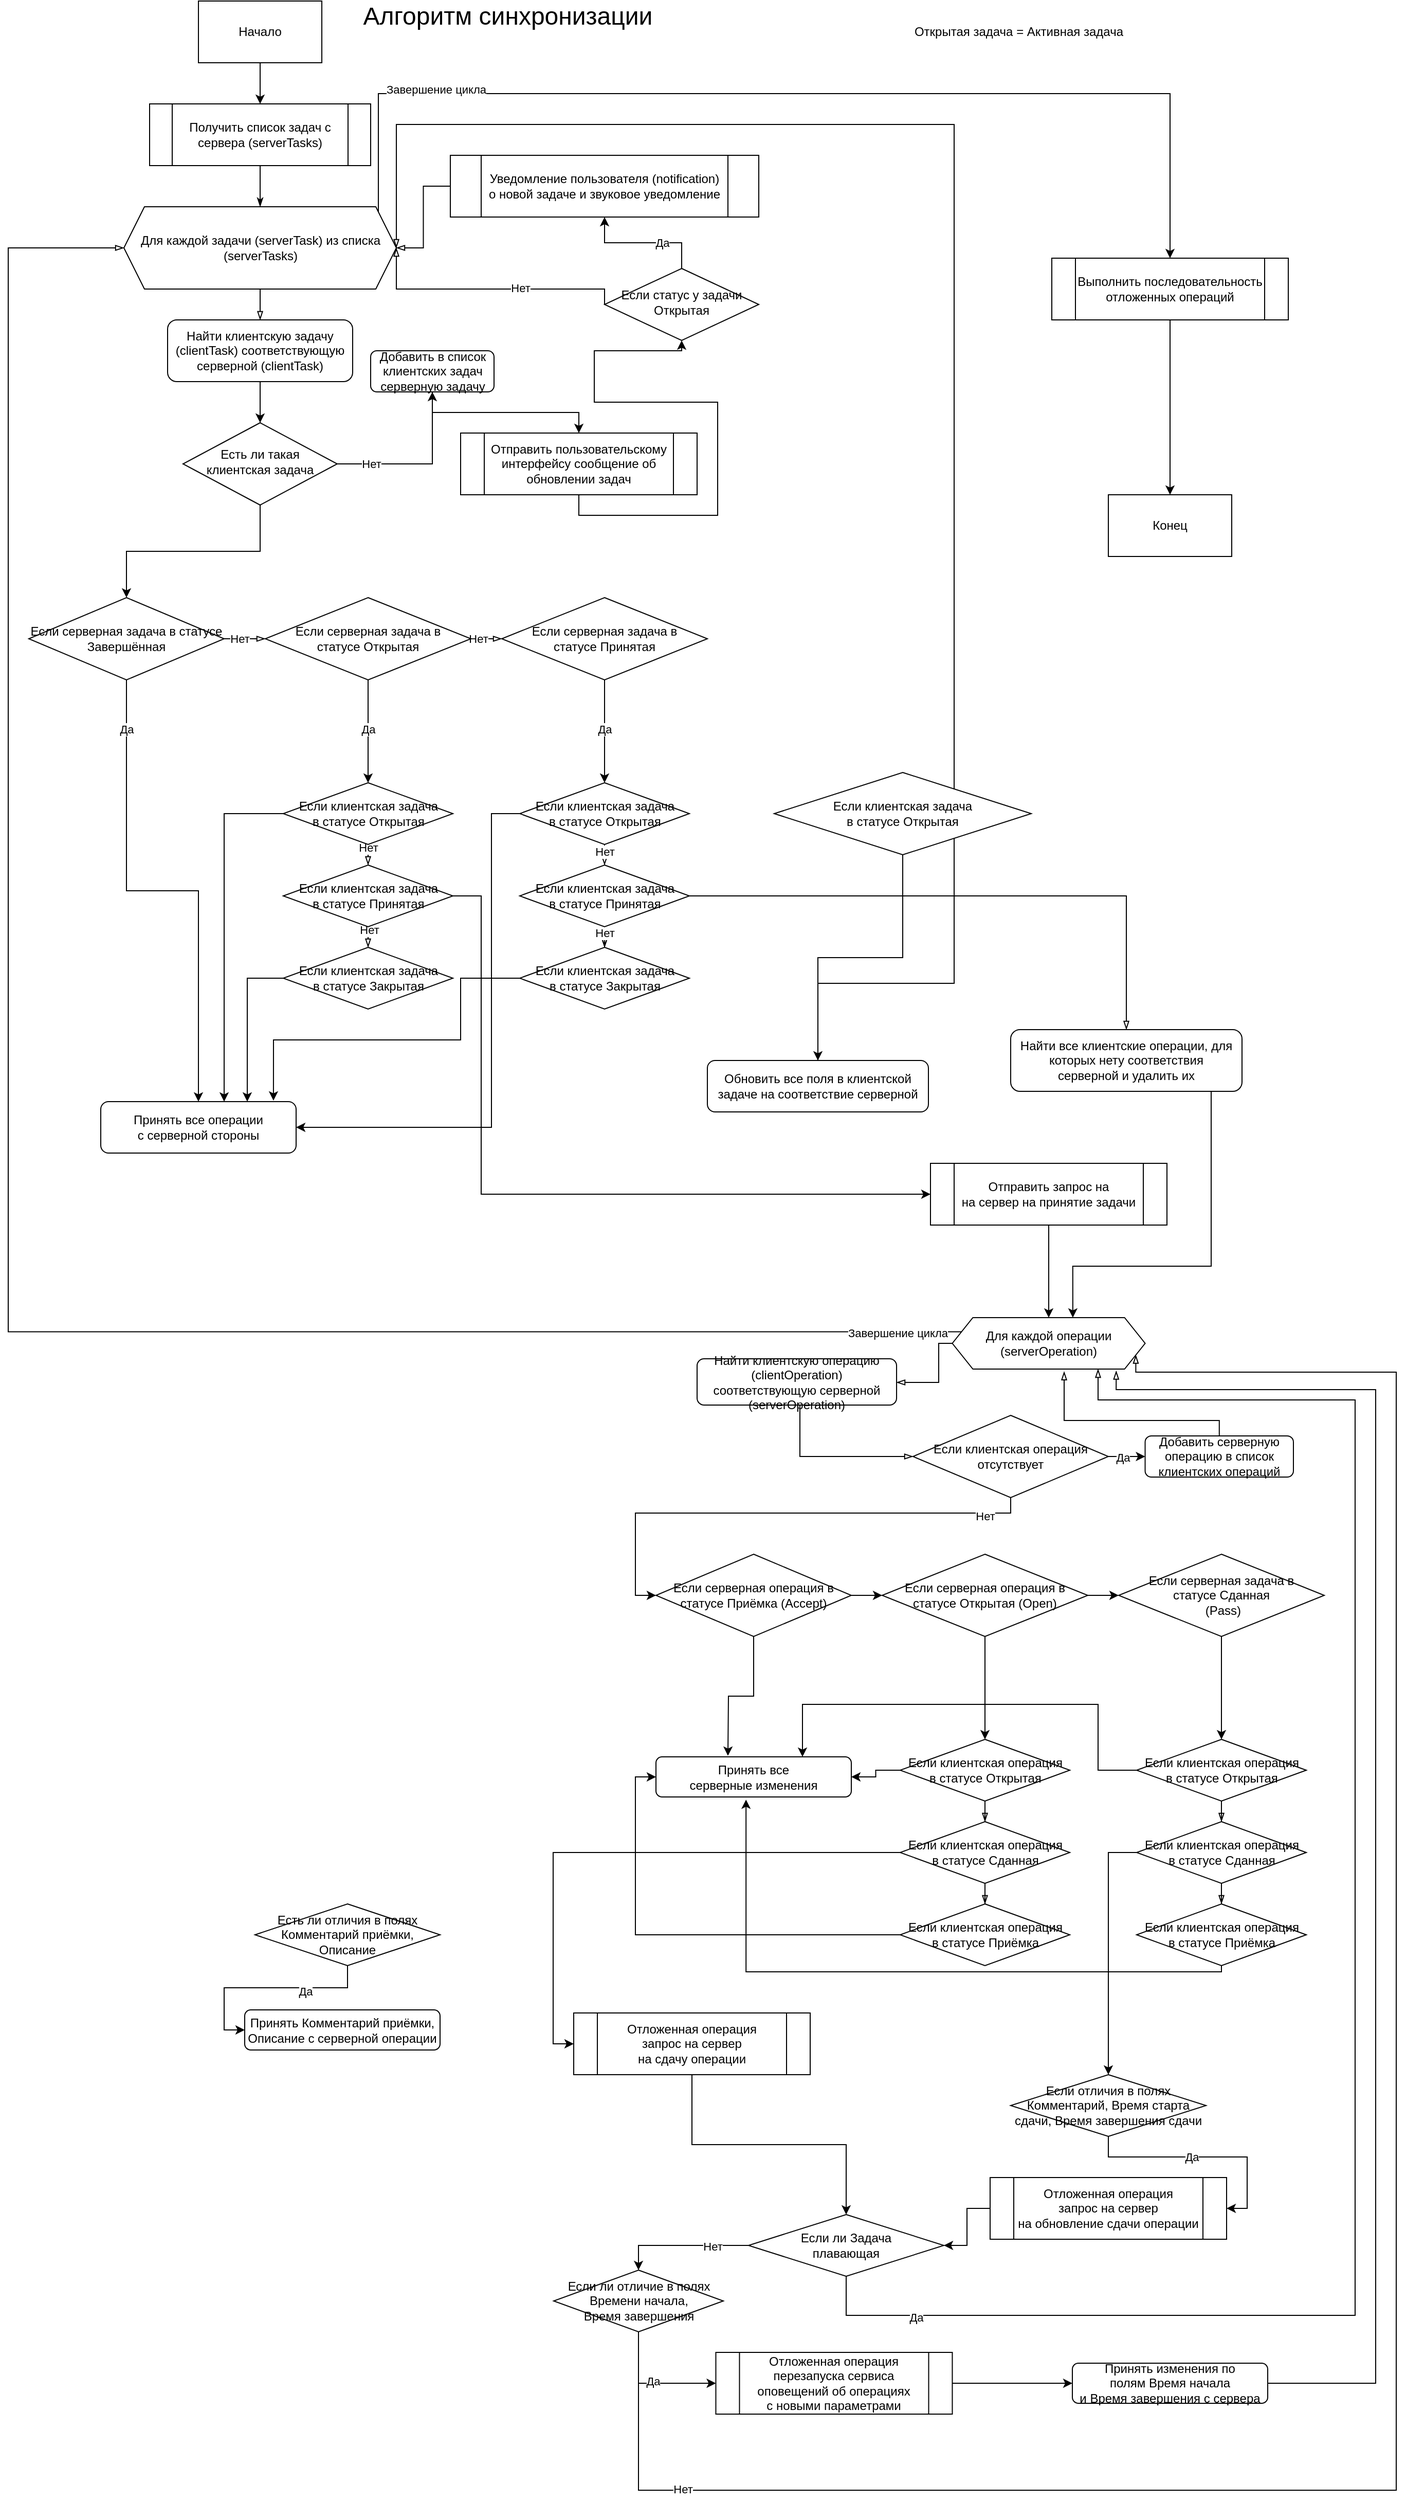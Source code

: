 <mxfile version="20.2.7" type="device"><diagram id="C5RBs43oDa-KdzZeNtuy" name="Page-1"><mxGraphModel dx="978" dy="955" grid="1" gridSize="10" guides="1" tooltips="1" connect="1" arrows="1" fold="1" page="1" pageScale="1" pageWidth="827" pageHeight="1169" math="0" shadow="0"><root><mxCell id="WIyWlLk6GJQsqaUBKTNV-0"/><mxCell id="WIyWlLk6GJQsqaUBKTNV-1" parent="WIyWlLk6GJQsqaUBKTNV-0"/><mxCell id="mnO_qmgQvq6q_dIK4xLc-10" style="edgeStyle=orthogonalEdgeStyle;rounded=0;orthogonalLoop=1;jettySize=auto;html=1;entryX=0.5;entryY=1;entryDx=0;entryDy=0;" parent="WIyWlLk6GJQsqaUBKTNV-1" source="WIyWlLk6GJQsqaUBKTNV-6" target="WIyWlLk6GJQsqaUBKTNV-12" edge="1"><mxGeometry relative="1" as="geometry"/></mxCell><mxCell id="mnO_qmgQvq6q_dIK4xLc-11" value="Нет" style="edgeLabel;html=1;align=center;verticalAlign=middle;resizable=0;points=[];" parent="mnO_qmgQvq6q_dIK4xLc-10" vertex="1" connectable="0"><mxGeometry x="-0.597" y="-2" relative="1" as="geometry"><mxPoint y="-2" as="offset"/></mxGeometry></mxCell><mxCell id="mnO_qmgQvq6q_dIK4xLc-75" style="edgeStyle=orthogonalEdgeStyle;rounded=0;orthogonalLoop=1;jettySize=auto;html=1;entryX=0.5;entryY=0;entryDx=0;entryDy=0;endArrow=classic;endFill=1;" parent="WIyWlLk6GJQsqaUBKTNV-1" source="WIyWlLk6GJQsqaUBKTNV-6" target="mnO_qmgQvq6q_dIK4xLc-23" edge="1"><mxGeometry relative="1" as="geometry"/></mxCell><mxCell id="WIyWlLk6GJQsqaUBKTNV-6" value="Есть ли такая клиентская задача" style="rhombus;whiteSpace=wrap;html=1;shadow=0;fontFamily=Helvetica;fontSize=12;align=center;strokeWidth=1;spacing=6;spacingTop=-4;" parent="WIyWlLk6GJQsqaUBKTNV-1" vertex="1"><mxGeometry x="190" y="430" width="150" height="80" as="geometry"/></mxCell><mxCell id="mnO_qmgQvq6q_dIK4xLc-9" style="edgeStyle=orthogonalEdgeStyle;rounded=0;orthogonalLoop=1;jettySize=auto;html=1;exitX=0.5;exitY=1;exitDx=0;exitDy=0;entryX=0.5;entryY=0;entryDx=0;entryDy=0;" parent="WIyWlLk6GJQsqaUBKTNV-1" source="WIyWlLk6GJQsqaUBKTNV-7" target="WIyWlLk6GJQsqaUBKTNV-6" edge="1"><mxGeometry relative="1" as="geometry"/></mxCell><mxCell id="WIyWlLk6GJQsqaUBKTNV-7" value="Найти клиентскую задачу (clientTask) соответствующую серверной (clientTask)" style="rounded=1;whiteSpace=wrap;html=1;fontSize=12;glass=0;strokeWidth=1;shadow=0;" parent="WIyWlLk6GJQsqaUBKTNV-1" vertex="1"><mxGeometry x="175" y="330" width="180" height="60" as="geometry"/></mxCell><mxCell id="mnO_qmgQvq6q_dIK4xLc-13" style="edgeStyle=orthogonalEdgeStyle;rounded=0;orthogonalLoop=1;jettySize=auto;html=1;" parent="WIyWlLk6GJQsqaUBKTNV-1" source="WIyWlLk6GJQsqaUBKTNV-12" target="mnO_qmgQvq6q_dIK4xLc-21" edge="1"><mxGeometry relative="1" as="geometry"><mxPoint x="670" y="380" as="targetPoint"/></mxGeometry></mxCell><mxCell id="WIyWlLk6GJQsqaUBKTNV-12" value="Добавить в список клиентских задач серверную задачу" style="rounded=1;whiteSpace=wrap;html=1;fontSize=12;glass=0;strokeWidth=1;shadow=0;" parent="WIyWlLk6GJQsqaUBKTNV-1" vertex="1"><mxGeometry x="372.5" y="360" width="120" height="40" as="geometry"/></mxCell><mxCell id="mnO_qmgQvq6q_dIK4xLc-8" style="edgeStyle=orthogonalEdgeStyle;rounded=0;orthogonalLoop=1;jettySize=auto;html=1;exitX=0.5;exitY=1;exitDx=0;exitDy=0;entryX=0.5;entryY=0;entryDx=0;entryDy=0;endArrow=blockThin;endFill=0;" parent="WIyWlLk6GJQsqaUBKTNV-1" source="mnO_qmgQvq6q_dIK4xLc-5" target="WIyWlLk6GJQsqaUBKTNV-7" edge="1"><mxGeometry relative="1" as="geometry"/></mxCell><mxCell id="mnO_qmgQvq6q_dIK4xLc-57" style="edgeStyle=orthogonalEdgeStyle;rounded=0;orthogonalLoop=1;jettySize=auto;html=1;endArrow=classic;endFill=1;entryX=0.5;entryY=0;entryDx=0;entryDy=0;" parent="WIyWlLk6GJQsqaUBKTNV-1" source="mnO_qmgQvq6q_dIK4xLc-5" target="mnO_qmgQvq6q_dIK4xLc-62" edge="1"><mxGeometry relative="1" as="geometry"><mxPoint x="1150" y="450" as="targetPoint"/><Array as="points"><mxPoint x="380" y="110"/><mxPoint x="1150" y="110"/></Array></mxGeometry></mxCell><mxCell id="hBJ3yNJz5nFvewgOlVMv-51" value="Завершение цикла" style="edgeLabel;html=1;align=center;verticalAlign=middle;resizable=0;points=[];" parent="mnO_qmgQvq6q_dIK4xLc-57" vertex="1" connectable="0"><mxGeometry x="-0.674" y="4" relative="1" as="geometry"><mxPoint as="offset"/></mxGeometry></mxCell><mxCell id="mnO_qmgQvq6q_dIK4xLc-5" value="&lt;div&gt;Для каждой задачи (serverTask) из списка (serverTasks)&lt;/div&gt;" style="shape=hexagon;perimeter=hexagonPerimeter2;whiteSpace=wrap;html=1;fixedSize=1;" parent="WIyWlLk6GJQsqaUBKTNV-1" vertex="1"><mxGeometry x="132.5" y="220" width="265" height="80" as="geometry"/></mxCell><mxCell id="mnO_qmgQvq6q_dIK4xLc-40" style="edgeStyle=orthogonalEdgeStyle;rounded=0;orthogonalLoop=1;jettySize=auto;html=1;exitX=0.5;exitY=1;exitDx=0;exitDy=0;entryX=0.5;entryY=0;entryDx=0;entryDy=0;endArrow=classicThin;endFill=1;" parent="WIyWlLk6GJQsqaUBKTNV-1" source="mnO_qmgQvq6q_dIK4xLc-6" target="mnO_qmgQvq6q_dIK4xLc-5" edge="1"><mxGeometry relative="1" as="geometry"/></mxCell><mxCell id="mnO_qmgQvq6q_dIK4xLc-6" value="Получить список задач с сервера (serverTasks)" style="shape=process;whiteSpace=wrap;html=1;backgroundOutline=1;" parent="WIyWlLk6GJQsqaUBKTNV-1" vertex="1"><mxGeometry x="157.5" y="120" width="215" height="60" as="geometry"/></mxCell><mxCell id="mnO_qmgQvq6q_dIK4xLc-15" style="edgeStyle=orthogonalEdgeStyle;rounded=0;orthogonalLoop=1;jettySize=auto;html=1;entryX=0.5;entryY=1;entryDx=0;entryDy=0;" parent="WIyWlLk6GJQsqaUBKTNV-1" source="mnO_qmgQvq6q_dIK4xLc-12" target="mnO_qmgQvq6q_dIK4xLc-14" edge="1"><mxGeometry relative="1" as="geometry"/></mxCell><mxCell id="mnO_qmgQvq6q_dIK4xLc-17" value="Да" style="edgeLabel;html=1;align=center;verticalAlign=middle;resizable=0;points=[];" parent="mnO_qmgQvq6q_dIK4xLc-15" vertex="1" connectable="0"><mxGeometry x="-0.298" relative="1" as="geometry"><mxPoint as="offset"/></mxGeometry></mxCell><mxCell id="mnO_qmgQvq6q_dIK4xLc-18" style="edgeStyle=orthogonalEdgeStyle;rounded=0;orthogonalLoop=1;jettySize=auto;html=1;exitX=0;exitY=0.5;exitDx=0;exitDy=0;entryX=1;entryY=0.5;entryDx=0;entryDy=0;endArrow=blockThin;endFill=0;" parent="WIyWlLk6GJQsqaUBKTNV-1" source="mnO_qmgQvq6q_dIK4xLc-12" target="mnO_qmgQvq6q_dIK4xLc-5" edge="1"><mxGeometry relative="1" as="geometry"><Array as="points"><mxPoint x="397" y="300"/></Array></mxGeometry></mxCell><mxCell id="mnO_qmgQvq6q_dIK4xLc-19" value="Нет" style="edgeLabel;html=1;align=center;verticalAlign=middle;resizable=0;points=[];" parent="mnO_qmgQvq6q_dIK4xLc-18" vertex="1" connectable="0"><mxGeometry x="-0.247" y="-1" relative="1" as="geometry"><mxPoint as="offset"/></mxGeometry></mxCell><mxCell id="mnO_qmgQvq6q_dIK4xLc-12" value="Если статус у задачи Открытая" style="rhombus;whiteSpace=wrap;html=1;shadow=0;fontFamily=Helvetica;fontSize=12;align=center;strokeWidth=1;spacing=6;spacingTop=-4;" parent="WIyWlLk6GJQsqaUBKTNV-1" vertex="1"><mxGeometry x="600" y="280" width="150" height="70" as="geometry"/></mxCell><mxCell id="mnO_qmgQvq6q_dIK4xLc-16" style="edgeStyle=orthogonalEdgeStyle;rounded=0;orthogonalLoop=1;jettySize=auto;html=1;entryX=1;entryY=0.5;entryDx=0;entryDy=0;endArrow=blockThin;endFill=0;" parent="WIyWlLk6GJQsqaUBKTNV-1" source="mnO_qmgQvq6q_dIK4xLc-14" target="mnO_qmgQvq6q_dIK4xLc-5" edge="1"><mxGeometry relative="1" as="geometry"/></mxCell><mxCell id="mnO_qmgQvq6q_dIK4xLc-14" value="&lt;div&gt;Уведомление пользователя (notification)&lt;br&gt;&lt;/div&gt;&lt;div&gt;о новой задаче и звуковое уведомление&lt;br&gt;&lt;/div&gt;" style="shape=process;whiteSpace=wrap;html=1;backgroundOutline=1;" parent="WIyWlLk6GJQsqaUBKTNV-1" vertex="1"><mxGeometry x="450" y="170" width="300" height="60" as="geometry"/></mxCell><mxCell id="mnO_qmgQvq6q_dIK4xLc-22" style="edgeStyle=orthogonalEdgeStyle;rounded=0;orthogonalLoop=1;jettySize=auto;html=1;entryX=0.5;entryY=1;entryDx=0;entryDy=0;exitX=0.5;exitY=1;exitDx=0;exitDy=0;" parent="WIyWlLk6GJQsqaUBKTNV-1" source="mnO_qmgQvq6q_dIK4xLc-21" target="mnO_qmgQvq6q_dIK4xLc-12" edge="1"><mxGeometry relative="1" as="geometry"><Array as="points"><mxPoint x="575" y="520"/><mxPoint x="710" y="520"/><mxPoint x="710" y="410"/><mxPoint x="590" y="410"/><mxPoint x="590" y="360"/><mxPoint x="675" y="360"/></Array></mxGeometry></mxCell><mxCell id="mnO_qmgQvq6q_dIK4xLc-21" value="Отправить пользовательскому интерфейсу сообщение об обновлении задач" style="shape=process;whiteSpace=wrap;html=1;backgroundOutline=1;" parent="WIyWlLk6GJQsqaUBKTNV-1" vertex="1"><mxGeometry x="460" y="440" width="230" height="60" as="geometry"/></mxCell><mxCell id="mnO_qmgQvq6q_dIK4xLc-32" style="edgeStyle=orthogonalEdgeStyle;rounded=0;orthogonalLoop=1;jettySize=auto;html=1;entryX=0;entryY=0.5;entryDx=0;entryDy=0;endArrow=blockThin;endFill=0;" parent="WIyWlLk6GJQsqaUBKTNV-1" source="mnO_qmgQvq6q_dIK4xLc-23" target="mnO_qmgQvq6q_dIK4xLc-31" edge="1"><mxGeometry relative="1" as="geometry"><mxPoint x="390" y="690" as="targetPoint"/><Array as="points"/></mxGeometry></mxCell><mxCell id="mnO_qmgQvq6q_dIK4xLc-34" value="Нет" style="edgeLabel;html=1;align=center;verticalAlign=middle;resizable=0;points=[];" parent="mnO_qmgQvq6q_dIK4xLc-32" vertex="1" connectable="0"><mxGeometry x="-0.144" y="-2" relative="1" as="geometry"><mxPoint x="-41" y="-2" as="offset"/></mxGeometry></mxCell><mxCell id="hBJ3yNJz5nFvewgOlVMv-41" value="Нет" style="edgeLabel;html=1;align=center;verticalAlign=middle;resizable=0;points=[];" parent="mnO_qmgQvq6q_dIK4xLc-32" vertex="1" connectable="0"><mxGeometry x="-0.25" relative="1" as="geometry"><mxPoint as="offset"/></mxGeometry></mxCell><mxCell id="mnO_qmgQvq6q_dIK4xLc-74" style="edgeStyle=orthogonalEdgeStyle;rounded=0;orthogonalLoop=1;jettySize=auto;html=1;endArrow=classic;endFill=1;" parent="WIyWlLk6GJQsqaUBKTNV-1" source="mnO_qmgQvq6q_dIK4xLc-23" target="mnO_qmgQvq6q_dIK4xLc-29" edge="1"><mxGeometry relative="1" as="geometry"/></mxCell><mxCell id="hBJ3yNJz5nFvewgOlVMv-43" value="Да" style="edgeLabel;html=1;align=center;verticalAlign=middle;resizable=0;points=[];" parent="mnO_qmgQvq6q_dIK4xLc-74" vertex="1" connectable="0"><mxGeometry x="-0.733" relative="1" as="geometry"><mxPoint y="-16" as="offset"/></mxGeometry></mxCell><mxCell id="mnO_qmgQvq6q_dIK4xLc-23" value="Если серверная задача в статусе Завершённая " style="rhombus;whiteSpace=wrap;html=1;" parent="WIyWlLk6GJQsqaUBKTNV-1" vertex="1"><mxGeometry x="40" y="600" width="190" height="80" as="geometry"/></mxCell><mxCell id="mnO_qmgQvq6q_dIK4xLc-65" style="edgeStyle=orthogonalEdgeStyle;rounded=0;orthogonalLoop=1;jettySize=auto;html=1;endArrow=blockThin;endFill=0;entryX=1;entryY=0.5;entryDx=0;entryDy=0;" parent="WIyWlLk6GJQsqaUBKTNV-1" source="mnO_qmgQvq6q_dIK4xLc-27" target="mnO_qmgQvq6q_dIK4xLc-5" edge="1"><mxGeometry relative="1" as="geometry"><mxPoint x="830" y="310" as="targetPoint"/><Array as="points"><mxPoint x="940" y="975"/><mxPoint x="940" y="140"/><mxPoint x="397" y="140"/></Array></mxGeometry></mxCell><mxCell id="mnO_qmgQvq6q_dIK4xLc-27" value="&lt;div&gt;Обновить все поля в клиентской&lt;/div&gt;&lt;div&gt;задаче на соответствие серверной&lt;br&gt;&lt;/div&gt;" style="rounded=1;whiteSpace=wrap;html=1;fontSize=12;glass=0;strokeWidth=1;shadow=0;" parent="WIyWlLk6GJQsqaUBKTNV-1" vertex="1"><mxGeometry x="700" y="1050" width="215" height="50" as="geometry"/></mxCell><mxCell id="mnO_qmgQvq6q_dIK4xLc-29" value="&lt;div&gt;Принять все операции&lt;/div&gt;&lt;div&gt;с серверной стороны&lt;/div&gt;" style="rounded=1;whiteSpace=wrap;html=1;fontSize=12;glass=0;strokeWidth=1;shadow=0;" parent="WIyWlLk6GJQsqaUBKTNV-1" vertex="1"><mxGeometry x="110" y="1090" width="190" height="50" as="geometry"/></mxCell><mxCell id="mnO_qmgQvq6q_dIK4xLc-42" style="edgeStyle=orthogonalEdgeStyle;rounded=0;orthogonalLoop=1;jettySize=auto;html=1;entryX=0.5;entryY=0;entryDx=0;entryDy=0;endArrow=classic;endFill=1;exitX=0.5;exitY=1;exitDx=0;exitDy=0;" parent="WIyWlLk6GJQsqaUBKTNV-1" source="mnO_qmgQvq6q_dIK4xLc-31" target="mnO_qmgQvq6q_dIK4xLc-67" edge="1"><mxGeometry relative="1" as="geometry"><Array as="points"><mxPoint x="370" y="750"/><mxPoint x="370" y="750"/></Array></mxGeometry></mxCell><mxCell id="mnO_qmgQvq6q_dIK4xLc-43" value="Да" style="edgeLabel;html=1;align=center;verticalAlign=middle;resizable=0;points=[];" parent="mnO_qmgQvq6q_dIK4xLc-42" vertex="1" connectable="0"><mxGeometry x="0.12" y="-1" relative="1" as="geometry"><mxPoint x="1" y="-8" as="offset"/></mxGeometry></mxCell><mxCell id="mnO_qmgQvq6q_dIK4xLc-73" style="edgeStyle=orthogonalEdgeStyle;rounded=0;orthogonalLoop=1;jettySize=auto;html=1;entryX=0;entryY=0.5;entryDx=0;entryDy=0;endArrow=blockThin;endFill=0;" parent="WIyWlLk6GJQsqaUBKTNV-1" source="mnO_qmgQvq6q_dIK4xLc-31" target="mnO_qmgQvq6q_dIK4xLc-72" edge="1"><mxGeometry relative="1" as="geometry"/></mxCell><mxCell id="hBJ3yNJz5nFvewgOlVMv-42" value="Нет" style="edgeLabel;html=1;align=center;verticalAlign=middle;resizable=0;points=[];" parent="mnO_qmgQvq6q_dIK4xLc-73" vertex="1" connectable="0"><mxGeometry x="-0.722" relative="1" as="geometry"><mxPoint as="offset"/></mxGeometry></mxCell><mxCell id="mnO_qmgQvq6q_dIK4xLc-31" value="&lt;div&gt;Если серверная задача в&lt;/div&gt;&lt;div&gt;статусе Открытая&lt;br&gt;&lt;/div&gt;" style="rhombus;whiteSpace=wrap;html=1;" parent="WIyWlLk6GJQsqaUBKTNV-1" vertex="1"><mxGeometry x="270" y="600" width="200" height="80" as="geometry"/></mxCell><mxCell id="hBJ3yNJz5nFvewgOlVMv-33" style="edgeStyle=orthogonalEdgeStyle;rounded=0;orthogonalLoop=1;jettySize=auto;html=1;entryX=1;entryY=0.5;entryDx=0;entryDy=0;endArrow=blockThin;endFill=0;" parent="WIyWlLk6GJQsqaUBKTNV-1" source="mnO_qmgQvq6q_dIK4xLc-37" target="hBJ3yNJz5nFvewgOlVMv-32" edge="1"><mxGeometry relative="1" as="geometry"><Array as="points"><mxPoint x="925" y="1325"/><mxPoint x="925" y="1363"/><mxPoint x="884" y="1363"/></Array></mxGeometry></mxCell><mxCell id="hBJ3yNJz5nFvewgOlVMv-49" style="edgeStyle=orthogonalEdgeStyle;rounded=0;orthogonalLoop=1;jettySize=auto;html=1;endArrow=blockThin;endFill=0;entryX=0;entryY=0.5;entryDx=0;entryDy=0;exitX=0;exitY=0.25;exitDx=0;exitDy=0;" parent="WIyWlLk6GJQsqaUBKTNV-1" source="mnO_qmgQvq6q_dIK4xLc-37" target="mnO_qmgQvq6q_dIK4xLc-5" edge="1"><mxGeometry relative="1" as="geometry"><mxPoint x="400" y="250" as="targetPoint"/><Array as="points"><mxPoint x="20" y="1314"/><mxPoint x="20" y="260"/></Array></mxGeometry></mxCell><mxCell id="hBJ3yNJz5nFvewgOlVMv-50" value="Завершение цикла" style="edgeLabel;html=1;align=center;verticalAlign=middle;resizable=0;points=[];" parent="hBJ3yNJz5nFvewgOlVMv-49" vertex="1" connectable="0"><mxGeometry x="-0.955" y="1" relative="1" as="geometry"><mxPoint x="-16" as="offset"/></mxGeometry></mxCell><mxCell id="mnO_qmgQvq6q_dIK4xLc-37" value="&lt;div&gt;Для каждой операции (serverOperation)&lt;br&gt;&lt;/div&gt;" style="shape=hexagon;perimeter=hexagonPerimeter2;whiteSpace=wrap;html=1;fixedSize=1;" parent="WIyWlLk6GJQsqaUBKTNV-1" vertex="1"><mxGeometry x="938.24" y="1300" width="187.53" height="50" as="geometry"/></mxCell><mxCell id="mnO_qmgQvq6q_dIK4xLc-116" style="edgeStyle=orthogonalEdgeStyle;rounded=0;orthogonalLoop=1;jettySize=auto;html=1;entryX=0.5;entryY=0;entryDx=0;entryDy=0;endArrow=classic;endFill=1;" parent="WIyWlLk6GJQsqaUBKTNV-1" source="mnO_qmgQvq6q_dIK4xLc-51" target="mnO_qmgQvq6q_dIK4xLc-37" edge="1"><mxGeometry relative="1" as="geometry"/></mxCell><mxCell id="mnO_qmgQvq6q_dIK4xLc-51" value="&lt;div&gt;Отправить запрос на&lt;/div&gt;&lt;div&gt;на сервер на принятие задачи&lt;br&gt;&lt;/div&gt;" style="shape=process;whiteSpace=wrap;html=1;backgroundOutline=1;" parent="WIyWlLk6GJQsqaUBKTNV-1" vertex="1"><mxGeometry x="917" y="1150" width="230" height="60" as="geometry"/></mxCell><mxCell id="mnO_qmgQvq6q_dIK4xLc-56" style="edgeStyle=orthogonalEdgeStyle;rounded=0;orthogonalLoop=1;jettySize=auto;html=1;entryX=0.5;entryY=0;entryDx=0;entryDy=0;endArrow=classic;endFill=1;" parent="WIyWlLk6GJQsqaUBKTNV-1" source="mnO_qmgQvq6q_dIK4xLc-55" target="mnO_qmgQvq6q_dIK4xLc-27" edge="1"><mxGeometry relative="1" as="geometry"/></mxCell><mxCell id="mnO_qmgQvq6q_dIK4xLc-55" value="&lt;div&gt;Если клиентская задача&lt;/div&gt;&lt;div&gt;в статусе Открытая&lt;br&gt;&lt;/div&gt;" style="rhombus;whiteSpace=wrap;html=1;" parent="WIyWlLk6GJQsqaUBKTNV-1" vertex="1"><mxGeometry x="765" y="770" width="250" height="80" as="geometry"/></mxCell><mxCell id="mnO_qmgQvq6q_dIK4xLc-58" value="Конец" style="rounded=0;whiteSpace=wrap;html=1;" parent="WIyWlLk6GJQsqaUBKTNV-1" vertex="1"><mxGeometry x="1090" y="500" width="120" height="60" as="geometry"/></mxCell><mxCell id="mnO_qmgQvq6q_dIK4xLc-60" style="edgeStyle=orthogonalEdgeStyle;rounded=0;orthogonalLoop=1;jettySize=auto;html=1;entryX=0.5;entryY=0;entryDx=0;entryDy=0;endArrow=classic;endFill=1;" parent="WIyWlLk6GJQsqaUBKTNV-1" source="mnO_qmgQvq6q_dIK4xLc-59" target="mnO_qmgQvq6q_dIK4xLc-6" edge="1"><mxGeometry relative="1" as="geometry"/></mxCell><mxCell id="mnO_qmgQvq6q_dIK4xLc-59" value="Начало" style="rounded=0;whiteSpace=wrap;html=1;" parent="WIyWlLk6GJQsqaUBKTNV-1" vertex="1"><mxGeometry x="205.01" y="20" width="120" height="60" as="geometry"/></mxCell><mxCell id="mnO_qmgQvq6q_dIK4xLc-61" value="Алгоритм синхронизации" style="text;html=1;strokeColor=none;fillColor=none;align=center;verticalAlign=middle;whiteSpace=wrap;rounded=0;strokeWidth=2;fontSize=24;" parent="WIyWlLk6GJQsqaUBKTNV-1" vertex="1"><mxGeometry x="362.02" y="20" width="287.98" height="30" as="geometry"/></mxCell><mxCell id="mnO_qmgQvq6q_dIK4xLc-63" style="edgeStyle=orthogonalEdgeStyle;rounded=0;orthogonalLoop=1;jettySize=auto;html=1;entryX=0.5;entryY=0;entryDx=0;entryDy=0;endArrow=classic;endFill=1;" parent="WIyWlLk6GJQsqaUBKTNV-1" source="mnO_qmgQvq6q_dIK4xLc-62" target="mnO_qmgQvq6q_dIK4xLc-58" edge="1"><mxGeometry relative="1" as="geometry"/></mxCell><mxCell id="mnO_qmgQvq6q_dIK4xLc-62" value="&lt;div&gt;Выполнить последовательность&lt;/div&gt;&lt;div&gt;отложенных операций&lt;br&gt;&lt;/div&gt;" style="shape=process;whiteSpace=wrap;html=1;backgroundOutline=1;" parent="WIyWlLk6GJQsqaUBKTNV-1" vertex="1"><mxGeometry x="1035" y="270" width="230" height="60" as="geometry"/></mxCell><mxCell id="mnO_qmgQvq6q_dIK4xLc-70" style="edgeStyle=orthogonalEdgeStyle;rounded=0;orthogonalLoop=1;jettySize=auto;html=1;exitX=0.5;exitY=1;exitDx=0;exitDy=0;entryX=0.5;entryY=0;entryDx=0;entryDy=0;endArrow=blockThin;endFill=0;" parent="WIyWlLk6GJQsqaUBKTNV-1" source="mnO_qmgQvq6q_dIK4xLc-67" target="mnO_qmgQvq6q_dIK4xLc-68" edge="1"><mxGeometry relative="1" as="geometry"/></mxCell><mxCell id="hBJ3yNJz5nFvewgOlVMv-44" value="Нет" style="edgeLabel;html=1;align=center;verticalAlign=middle;resizable=0;points=[];" parent="mnO_qmgQvq6q_dIK4xLc-70" vertex="1" connectable="0"><mxGeometry x="-0.713" relative="1" as="geometry"><mxPoint as="offset"/></mxGeometry></mxCell><mxCell id="mnO_qmgQvq6q_dIK4xLc-84" style="edgeStyle=orthogonalEdgeStyle;rounded=0;orthogonalLoop=1;jettySize=auto;html=1;endArrow=classic;endFill=1;" parent="WIyWlLk6GJQsqaUBKTNV-1" source="mnO_qmgQvq6q_dIK4xLc-67" target="mnO_qmgQvq6q_dIK4xLc-29" edge="1"><mxGeometry relative="1" as="geometry"><mxPoint x="300" y="1090" as="targetPoint"/><Array as="points"><mxPoint x="230" y="810"/></Array></mxGeometry></mxCell><mxCell id="mnO_qmgQvq6q_dIK4xLc-67" value="&lt;div&gt;Если клиентская задача&lt;/div&gt;&lt;div&gt;в статусе Открытая&lt;br&gt;&lt;/div&gt;" style="rhombus;whiteSpace=wrap;html=1;" parent="WIyWlLk6GJQsqaUBKTNV-1" vertex="1"><mxGeometry x="287.5" y="780" width="164.99" height="60" as="geometry"/></mxCell><mxCell id="mnO_qmgQvq6q_dIK4xLc-71" style="edgeStyle=orthogonalEdgeStyle;rounded=0;orthogonalLoop=1;jettySize=auto;html=1;exitX=0.5;exitY=1;exitDx=0;exitDy=0;entryX=0.5;entryY=0;entryDx=0;entryDy=0;endArrow=blockThin;endFill=0;" parent="WIyWlLk6GJQsqaUBKTNV-1" source="mnO_qmgQvq6q_dIK4xLc-68" target="mnO_qmgQvq6q_dIK4xLc-69" edge="1"><mxGeometry relative="1" as="geometry"/></mxCell><mxCell id="hBJ3yNJz5nFvewgOlVMv-45" value="Нет" style="edgeLabel;html=1;align=center;verticalAlign=middle;resizable=0;points=[];" parent="mnO_qmgQvq6q_dIK4xLc-71" vertex="1" connectable="0"><mxGeometry x="-0.681" y="1" relative="1" as="geometry"><mxPoint as="offset"/></mxGeometry></mxCell><mxCell id="mnO_qmgQvq6q_dIK4xLc-88" style="edgeStyle=orthogonalEdgeStyle;rounded=0;orthogonalLoop=1;jettySize=auto;html=1;entryX=0;entryY=0.5;entryDx=0;entryDy=0;endArrow=classic;endFill=1;" parent="WIyWlLk6GJQsqaUBKTNV-1" source="mnO_qmgQvq6q_dIK4xLc-68" target="mnO_qmgQvq6q_dIK4xLc-51" edge="1"><mxGeometry relative="1" as="geometry"><Array as="points"><mxPoint x="480" y="890"/><mxPoint x="480" y="1180"/></Array></mxGeometry></mxCell><mxCell id="mnO_qmgQvq6q_dIK4xLc-68" value="&lt;div&gt;Если клиентская задача&lt;/div&gt;&lt;div&gt;в статусе Принятая&lt;br&gt;&lt;/div&gt;" style="rhombus;whiteSpace=wrap;html=1;" parent="WIyWlLk6GJQsqaUBKTNV-1" vertex="1"><mxGeometry x="287.5" y="860" width="164.99" height="60" as="geometry"/></mxCell><mxCell id="mnO_qmgQvq6q_dIK4xLc-86" style="edgeStyle=orthogonalEdgeStyle;rounded=0;orthogonalLoop=1;jettySize=auto;html=1;entryX=0.75;entryY=0;entryDx=0;entryDy=0;endArrow=classic;endFill=1;exitX=0;exitY=0.5;exitDx=0;exitDy=0;" parent="WIyWlLk6GJQsqaUBKTNV-1" source="mnO_qmgQvq6q_dIK4xLc-69" target="mnO_qmgQvq6q_dIK4xLc-29" edge="1"><mxGeometry relative="1" as="geometry"/></mxCell><mxCell id="mnO_qmgQvq6q_dIK4xLc-69" value="&lt;div&gt;Если клиентская задача&lt;/div&gt;&lt;div&gt;в статусе Закрытая&lt;br&gt;&lt;/div&gt;" style="rhombus;whiteSpace=wrap;html=1;" parent="WIyWlLk6GJQsqaUBKTNV-1" vertex="1"><mxGeometry x="287.51" y="940" width="164.99" height="60" as="geometry"/></mxCell><mxCell id="mnO_qmgQvq6q_dIK4xLc-82" style="edgeStyle=orthogonalEdgeStyle;rounded=0;orthogonalLoop=1;jettySize=auto;html=1;exitX=0.5;exitY=1;exitDx=0;exitDy=0;entryX=0.5;entryY=0;entryDx=0;entryDy=0;endArrow=classic;endFill=1;" parent="WIyWlLk6GJQsqaUBKTNV-1" source="mnO_qmgQvq6q_dIK4xLc-72" target="mnO_qmgQvq6q_dIK4xLc-78" edge="1"><mxGeometry relative="1" as="geometry"/></mxCell><mxCell id="mnO_qmgQvq6q_dIK4xLc-72" value="&lt;div&gt;Если серверная задача в&lt;/div&gt;&lt;div&gt;статусе Принятая&lt;br&gt;&lt;/div&gt;" style="rhombus;whiteSpace=wrap;html=1;" parent="WIyWlLk6GJQsqaUBKTNV-1" vertex="1"><mxGeometry x="500" y="600" width="200" height="80" as="geometry"/></mxCell><mxCell id="mnO_qmgQvq6q_dIK4xLc-76" value="Да" style="edgeLabel;html=1;align=center;verticalAlign=middle;resizable=0;points=[];" parent="WIyWlLk6GJQsqaUBKTNV-1" vertex="1" connectable="0"><mxGeometry x="600" y="728" as="geometry"/></mxCell><mxCell id="mnO_qmgQvq6q_dIK4xLc-77" style="edgeStyle=orthogonalEdgeStyle;rounded=0;orthogonalLoop=1;jettySize=auto;html=1;exitX=0.5;exitY=1;exitDx=0;exitDy=0;entryX=0.5;entryY=0;entryDx=0;entryDy=0;endArrow=blockThin;endFill=0;" parent="WIyWlLk6GJQsqaUBKTNV-1" source="mnO_qmgQvq6q_dIK4xLc-78" target="mnO_qmgQvq6q_dIK4xLc-80" edge="1"><mxGeometry relative="1" as="geometry"/></mxCell><mxCell id="hBJ3yNJz5nFvewgOlVMv-46" value="Нет" style="edgeLabel;html=1;align=center;verticalAlign=middle;resizable=0;points=[];" parent="mnO_qmgQvq6q_dIK4xLc-77" vertex="1" connectable="0"><mxGeometry x="-0.279" relative="1" as="geometry"><mxPoint as="offset"/></mxGeometry></mxCell><mxCell id="mnO_qmgQvq6q_dIK4xLc-83" style="edgeStyle=orthogonalEdgeStyle;rounded=0;orthogonalLoop=1;jettySize=auto;html=1;entryX=1;entryY=0.5;entryDx=0;entryDy=0;endArrow=classic;endFill=1;" parent="WIyWlLk6GJQsqaUBKTNV-1" source="mnO_qmgQvq6q_dIK4xLc-78" target="mnO_qmgQvq6q_dIK4xLc-29" edge="1"><mxGeometry relative="1" as="geometry"><Array as="points"><mxPoint x="490" y="810"/><mxPoint x="490" y="1115"/></Array></mxGeometry></mxCell><mxCell id="mnO_qmgQvq6q_dIK4xLc-78" value="&lt;div&gt;Если клиентская задача&lt;/div&gt;&lt;div&gt;в статусе Открытая&lt;br&gt;&lt;/div&gt;" style="rhombus;whiteSpace=wrap;html=1;" parent="WIyWlLk6GJQsqaUBKTNV-1" vertex="1"><mxGeometry x="517.5" y="780" width="164.99" height="60" as="geometry"/></mxCell><mxCell id="mnO_qmgQvq6q_dIK4xLc-79" style="edgeStyle=orthogonalEdgeStyle;rounded=0;orthogonalLoop=1;jettySize=auto;html=1;exitX=0.5;exitY=1;exitDx=0;exitDy=0;entryX=0.5;entryY=0;entryDx=0;entryDy=0;endArrow=blockThin;endFill=0;" parent="WIyWlLk6GJQsqaUBKTNV-1" source="mnO_qmgQvq6q_dIK4xLc-80" target="mnO_qmgQvq6q_dIK4xLc-81" edge="1"><mxGeometry relative="1" as="geometry"/></mxCell><mxCell id="hBJ3yNJz5nFvewgOlVMv-39" style="edgeStyle=orthogonalEdgeStyle;rounded=0;orthogonalLoop=1;jettySize=auto;html=1;entryX=0.5;entryY=0;entryDx=0;entryDy=0;endArrow=blockThin;endFill=0;" parent="WIyWlLk6GJQsqaUBKTNV-1" source="mnO_qmgQvq6q_dIK4xLc-80" target="hBJ3yNJz5nFvewgOlVMv-37" edge="1"><mxGeometry relative="1" as="geometry"/></mxCell><mxCell id="hBJ3yNJz5nFvewgOlVMv-47" value="" style="edgeStyle=orthogonalEdgeStyle;rounded=0;orthogonalLoop=1;jettySize=auto;html=1;endArrow=blockThin;endFill=0;" parent="WIyWlLk6GJQsqaUBKTNV-1" source="mnO_qmgQvq6q_dIK4xLc-80" target="mnO_qmgQvq6q_dIK4xLc-81" edge="1"><mxGeometry relative="1" as="geometry"/></mxCell><mxCell id="hBJ3yNJz5nFvewgOlVMv-48" value="Нет" style="edgeLabel;html=1;align=center;verticalAlign=middle;resizable=0;points=[];" parent="hBJ3yNJz5nFvewgOlVMv-47" vertex="1" connectable="0"><mxGeometry x="-0.821" relative="1" as="geometry"><mxPoint as="offset"/></mxGeometry></mxCell><mxCell id="mnO_qmgQvq6q_dIK4xLc-80" value="&lt;div&gt;Если клиентская задача&lt;/div&gt;&lt;div&gt;в статусе Принятая&lt;br&gt;&lt;/div&gt;" style="rhombus;whiteSpace=wrap;html=1;" parent="WIyWlLk6GJQsqaUBKTNV-1" vertex="1"><mxGeometry x="517.5" y="860" width="164.99" height="60" as="geometry"/></mxCell><mxCell id="mnO_qmgQvq6q_dIK4xLc-87" style="edgeStyle=orthogonalEdgeStyle;rounded=0;orthogonalLoop=1;jettySize=auto;html=1;entryX=0.884;entryY=-0.02;entryDx=0;entryDy=0;entryPerimeter=0;endArrow=classic;endFill=1;exitX=0;exitY=0.5;exitDx=0;exitDy=0;" parent="WIyWlLk6GJQsqaUBKTNV-1" source="mnO_qmgQvq6q_dIK4xLc-81" target="mnO_qmgQvq6q_dIK4xLc-29" edge="1"><mxGeometry relative="1" as="geometry"><Array as="points"><mxPoint x="460" y="970"/><mxPoint x="460" y="1030"/><mxPoint x="278" y="1030"/></Array></mxGeometry></mxCell><mxCell id="mnO_qmgQvq6q_dIK4xLc-81" value="&lt;div&gt;Если клиентская задача&lt;/div&gt;&lt;div&gt;в статусе Закрытая&lt;br&gt;&lt;/div&gt;" style="rhombus;whiteSpace=wrap;html=1;" parent="WIyWlLk6GJQsqaUBKTNV-1" vertex="1"><mxGeometry x="517.51" y="940" width="164.99" height="60" as="geometry"/></mxCell><mxCell id="mnO_qmgQvq6q_dIK4xLc-92" style="edgeStyle=orthogonalEdgeStyle;rounded=0;orthogonalLoop=1;jettySize=auto;html=1;entryX=0.5;entryY=0;entryDx=0;entryDy=0;endArrow=classic;endFill=1;" parent="WIyWlLk6GJQsqaUBKTNV-1" edge="1"><mxGeometry relative="1" as="geometry"><mxPoint x="1032" y="1340" as="targetPoint"/></mxGeometry></mxCell><mxCell id="mnO_qmgQvq6q_dIK4xLc-110" style="edgeStyle=orthogonalEdgeStyle;rounded=0;orthogonalLoop=1;jettySize=auto;html=1;entryX=0;entryY=0.5;entryDx=0;entryDy=0;endArrow=classic;endFill=1;" parent="WIyWlLk6GJQsqaUBKTNV-1" source="mnO_qmgQvq6q_dIK4xLc-96" target="mnO_qmgQvq6q_dIK4xLc-97" edge="1"><mxGeometry relative="1" as="geometry"/></mxCell><mxCell id="hBJ3yNJz5nFvewgOlVMv-15" style="edgeStyle=orthogonalEdgeStyle;rounded=0;orthogonalLoop=1;jettySize=auto;html=1;" parent="WIyWlLk6GJQsqaUBKTNV-1" source="mnO_qmgQvq6q_dIK4xLc-96" edge="1"><mxGeometry relative="1" as="geometry"><mxPoint x="720" y="1726.0" as="targetPoint"/></mxGeometry></mxCell><mxCell id="mnO_qmgQvq6q_dIK4xLc-96" value="Если серверная операция в статусе Приёмка (Accept)" style="rhombus;whiteSpace=wrap;html=1;" parent="WIyWlLk6GJQsqaUBKTNV-1" vertex="1"><mxGeometry x="650" y="1530" width="190" height="80" as="geometry"/></mxCell><mxCell id="mnO_qmgQvq6q_dIK4xLc-108" style="edgeStyle=orthogonalEdgeStyle;rounded=0;orthogonalLoop=1;jettySize=auto;html=1;exitX=0.5;exitY=1;exitDx=0;exitDy=0;entryX=0.5;entryY=0;entryDx=0;entryDy=0;endArrow=classic;endFill=1;" parent="WIyWlLk6GJQsqaUBKTNV-1" source="mnO_qmgQvq6q_dIK4xLc-97" target="mnO_qmgQvq6q_dIK4xLc-101" edge="1"><mxGeometry relative="1" as="geometry"/></mxCell><mxCell id="mnO_qmgQvq6q_dIK4xLc-109" style="edgeStyle=orthogonalEdgeStyle;rounded=0;orthogonalLoop=1;jettySize=auto;html=1;entryX=0;entryY=0.5;entryDx=0;entryDy=0;endArrow=classic;endFill=1;" parent="WIyWlLk6GJQsqaUBKTNV-1" source="mnO_qmgQvq6q_dIK4xLc-97" target="mnO_qmgQvq6q_dIK4xLc-98" edge="1"><mxGeometry relative="1" as="geometry"/></mxCell><mxCell id="mnO_qmgQvq6q_dIK4xLc-97" value="&lt;div&gt;Если серверная операция в&lt;/div&gt;&lt;div&gt;статусе Открытая (Open)&lt;br&gt;&lt;/div&gt;" style="rhombus;whiteSpace=wrap;html=1;" parent="WIyWlLk6GJQsqaUBKTNV-1" vertex="1"><mxGeometry x="870" y="1530" width="200" height="80" as="geometry"/></mxCell><mxCell id="mnO_qmgQvq6q_dIK4xLc-98" value="&lt;div&gt;Если серверная задача в&lt;/div&gt;&lt;div&gt;статусе Сданная&lt;br&gt;&lt;/div&gt;&amp;nbsp;(Pass)" style="rhombus;whiteSpace=wrap;html=1;" parent="WIyWlLk6GJQsqaUBKTNV-1" vertex="1"><mxGeometry x="1100" y="1530" width="200" height="80" as="geometry"/></mxCell><mxCell id="mnO_qmgQvq6q_dIK4xLc-112" style="edgeStyle=orthogonalEdgeStyle;rounded=0;orthogonalLoop=1;jettySize=auto;html=1;entryX=0.5;entryY=0;entryDx=0;entryDy=0;endArrow=blockThin;endFill=0;" parent="WIyWlLk6GJQsqaUBKTNV-1" source="mnO_qmgQvq6q_dIK4xLc-101" target="mnO_qmgQvq6q_dIK4xLc-102" edge="1"><mxGeometry relative="1" as="geometry"/></mxCell><mxCell id="mnO_qmgQvq6q_dIK4xLc-120" style="edgeStyle=orthogonalEdgeStyle;rounded=0;orthogonalLoop=1;jettySize=auto;html=1;entryX=1;entryY=0.5;entryDx=0;entryDy=0;endArrow=classic;endFill=1;" parent="WIyWlLk6GJQsqaUBKTNV-1" source="mnO_qmgQvq6q_dIK4xLc-101" target="mnO_qmgQvq6q_dIK4xLc-118" edge="1"><mxGeometry relative="1" as="geometry"/></mxCell><mxCell id="mnO_qmgQvq6q_dIK4xLc-101" value="&lt;div&gt;Если клиентская операция&lt;/div&gt;&lt;div&gt;в статусе Открытая&lt;br&gt;&lt;/div&gt;" style="rhombus;whiteSpace=wrap;html=1;" parent="WIyWlLk6GJQsqaUBKTNV-1" vertex="1"><mxGeometry x="887.51" y="1710" width="164.99" height="60" as="geometry"/></mxCell><mxCell id="mnO_qmgQvq6q_dIK4xLc-113" style="edgeStyle=orthogonalEdgeStyle;rounded=0;orthogonalLoop=1;jettySize=auto;html=1;entryX=0.5;entryY=0;entryDx=0;entryDy=0;endArrow=blockThin;endFill=0;" parent="WIyWlLk6GJQsqaUBKTNV-1" source="mnO_qmgQvq6q_dIK4xLc-102" target="mnO_qmgQvq6q_dIK4xLc-103" edge="1"><mxGeometry relative="1" as="geometry"/></mxCell><mxCell id="hBJ3yNJz5nFvewgOlVMv-0" style="edgeStyle=orthogonalEdgeStyle;rounded=0;orthogonalLoop=1;jettySize=auto;html=1;entryX=0;entryY=0.5;entryDx=0;entryDy=0;" parent="WIyWlLk6GJQsqaUBKTNV-1" source="mnO_qmgQvq6q_dIK4xLc-102" target="mnO_qmgQvq6q_dIK4xLc-117" edge="1"><mxGeometry relative="1" as="geometry"/></mxCell><mxCell id="mnO_qmgQvq6q_dIK4xLc-102" value="&lt;div&gt;Если клиентская операция&lt;/div&gt;&lt;div&gt;в статусе Сданная&lt;br&gt;&lt;/div&gt;" style="rhombus;whiteSpace=wrap;html=1;" parent="WIyWlLk6GJQsqaUBKTNV-1" vertex="1"><mxGeometry x="887.5" y="1790" width="164.99" height="60" as="geometry"/></mxCell><mxCell id="hBJ3yNJz5nFvewgOlVMv-1" style="edgeStyle=orthogonalEdgeStyle;rounded=0;orthogonalLoop=1;jettySize=auto;html=1;entryX=0;entryY=0.5;entryDx=0;entryDy=0;" parent="WIyWlLk6GJQsqaUBKTNV-1" source="mnO_qmgQvq6q_dIK4xLc-103" target="mnO_qmgQvq6q_dIK4xLc-118" edge="1"><mxGeometry relative="1" as="geometry"/></mxCell><mxCell id="mnO_qmgQvq6q_dIK4xLc-103" value="&lt;div&gt;Если клиентская операция&lt;/div&gt;&lt;div&gt;в статусе Приёмка&lt;br&gt;&lt;/div&gt;" style="rhombus;whiteSpace=wrap;html=1;" parent="WIyWlLk6GJQsqaUBKTNV-1" vertex="1"><mxGeometry x="887.5" y="1870" width="164.99" height="60" as="geometry"/></mxCell><mxCell id="mnO_qmgQvq6q_dIK4xLc-104" style="edgeStyle=orthogonalEdgeStyle;rounded=0;orthogonalLoop=1;jettySize=auto;html=1;exitX=0.5;exitY=1;exitDx=0;exitDy=0;entryX=0.5;entryY=0;entryDx=0;entryDy=0;endArrow=classic;endFill=1;" parent="WIyWlLk6GJQsqaUBKTNV-1" source="mnO_qmgQvq6q_dIK4xLc-98" target="mnO_qmgQvq6q_dIK4xLc-105" edge="1"><mxGeometry relative="1" as="geometry"><mxPoint x="1202.5" y="1610" as="sourcePoint"/><Array as="points"><mxPoint x="1200" y="1710"/></Array></mxGeometry></mxCell><mxCell id="mnO_qmgQvq6q_dIK4xLc-114" style="edgeStyle=orthogonalEdgeStyle;rounded=0;orthogonalLoop=1;jettySize=auto;html=1;entryX=0.5;entryY=0;entryDx=0;entryDy=0;endArrow=blockThin;endFill=0;" parent="WIyWlLk6GJQsqaUBKTNV-1" source="mnO_qmgQvq6q_dIK4xLc-105" target="mnO_qmgQvq6q_dIK4xLc-106" edge="1"><mxGeometry relative="1" as="geometry"/></mxCell><mxCell id="mnO_qmgQvq6q_dIK4xLc-121" style="edgeStyle=orthogonalEdgeStyle;rounded=0;orthogonalLoop=1;jettySize=auto;html=1;entryX=0.75;entryY=0;entryDx=0;entryDy=0;endArrow=classic;endFill=1;" parent="WIyWlLk6GJQsqaUBKTNV-1" source="mnO_qmgQvq6q_dIK4xLc-105" target="mnO_qmgQvq6q_dIK4xLc-118" edge="1"><mxGeometry relative="1" as="geometry"><Array as="points"><mxPoint x="1080" y="1740"/><mxPoint x="1080" y="1676"/><mxPoint x="792" y="1676"/></Array></mxGeometry></mxCell><mxCell id="mnO_qmgQvq6q_dIK4xLc-105" value="&lt;div&gt;Если клиентская операция&lt;/div&gt;&lt;div&gt;в статусе Открытая&lt;br&gt;&lt;/div&gt;" style="rhombus;whiteSpace=wrap;html=1;" parent="WIyWlLk6GJQsqaUBKTNV-1" vertex="1"><mxGeometry x="1117.5" y="1710" width="164.99" height="60" as="geometry"/></mxCell><mxCell id="mnO_qmgQvq6q_dIK4xLc-115" style="edgeStyle=orthogonalEdgeStyle;rounded=0;orthogonalLoop=1;jettySize=auto;html=1;entryX=0.5;entryY=0;entryDx=0;entryDy=0;endArrow=blockThin;endFill=0;" parent="WIyWlLk6GJQsqaUBKTNV-1" source="mnO_qmgQvq6q_dIK4xLc-106" target="mnO_qmgQvq6q_dIK4xLc-107" edge="1"><mxGeometry relative="1" as="geometry"/></mxCell><mxCell id="hBJ3yNJz5nFvewgOlVMv-16" style="edgeStyle=orthogonalEdgeStyle;rounded=0;orthogonalLoop=1;jettySize=auto;html=1;entryX=0.5;entryY=0;entryDx=0;entryDy=0;" parent="WIyWlLk6GJQsqaUBKTNV-1" source="mnO_qmgQvq6q_dIK4xLc-106" target="hBJ3yNJz5nFvewgOlVMv-4" edge="1"><mxGeometry relative="1" as="geometry"><Array as="points"><mxPoint x="1090" y="1820"/></Array></mxGeometry></mxCell><mxCell id="mnO_qmgQvq6q_dIK4xLc-106" value="&lt;div&gt;Если клиентская операция&lt;/div&gt;&lt;div&gt;в статусе Сданная&lt;br&gt;&lt;/div&gt;" style="rhombus;whiteSpace=wrap;html=1;" parent="WIyWlLk6GJQsqaUBKTNV-1" vertex="1"><mxGeometry x="1117.5" y="1790" width="164.99" height="60" as="geometry"/></mxCell><mxCell id="hBJ3yNJz5nFvewgOlVMv-24" style="edgeStyle=orthogonalEdgeStyle;rounded=0;orthogonalLoop=1;jettySize=auto;html=1;entryX=0.461;entryY=1.066;entryDx=0;entryDy=0;entryPerimeter=0;" parent="WIyWlLk6GJQsqaUBKTNV-1" source="mnO_qmgQvq6q_dIK4xLc-107" target="mnO_qmgQvq6q_dIK4xLc-118" edge="1"><mxGeometry relative="1" as="geometry"><Array as="points"><mxPoint x="1200" y="1936"/><mxPoint x="738" y="1936"/></Array></mxGeometry></mxCell><mxCell id="mnO_qmgQvq6q_dIK4xLc-107" value="&lt;div&gt;Если клиентская операция&lt;/div&gt;&lt;div&gt;в статусе Приёмка&lt;br&gt;&lt;/div&gt;" style="rhombus;whiteSpace=wrap;html=1;" parent="WIyWlLk6GJQsqaUBKTNV-1" vertex="1"><mxGeometry x="1117.5" y="1870" width="164.99" height="60" as="geometry"/></mxCell><mxCell id="hBJ3yNJz5nFvewgOlVMv-25" style="edgeStyle=orthogonalEdgeStyle;rounded=0;orthogonalLoop=1;jettySize=auto;html=1;entryX=0.5;entryY=0;entryDx=0;entryDy=0;" parent="WIyWlLk6GJQsqaUBKTNV-1" source="mnO_qmgQvq6q_dIK4xLc-117" target="hBJ3yNJz5nFvewgOlVMv-8" edge="1"><mxGeometry relative="1" as="geometry"/></mxCell><mxCell id="mnO_qmgQvq6q_dIK4xLc-117" value="Отложенная операция&lt;br&gt;&lt;div&gt;запрос на сервер&lt;/div&gt;&lt;div&gt;на сдачу операции&lt;br&gt;&lt;/div&gt;" style="shape=process;whiteSpace=wrap;html=1;backgroundOutline=1;" parent="WIyWlLk6GJQsqaUBKTNV-1" vertex="1"><mxGeometry x="570" y="1976" width="230" height="60" as="geometry"/></mxCell><mxCell id="mnO_qmgQvq6q_dIK4xLc-118" value="&lt;div&gt;Принять все&lt;/div&gt;&lt;div&gt;серверные изменения&lt;/div&gt;" style="rounded=1;whiteSpace=wrap;html=1;fontSize=12;glass=0;strokeWidth=1;shadow=0;" parent="WIyWlLk6GJQsqaUBKTNV-1" vertex="1"><mxGeometry x="650" y="1727" width="190" height="39" as="geometry"/></mxCell><mxCell id="hBJ3yNJz5nFvewgOlVMv-22" style="edgeStyle=orthogonalEdgeStyle;rounded=0;orthogonalLoop=1;jettySize=auto;html=1;entryX=0;entryY=0.5;entryDx=0;entryDy=0;" parent="WIyWlLk6GJQsqaUBKTNV-1" source="hBJ3yNJz5nFvewgOlVMv-7" target="hBJ3yNJz5nFvewgOlVMv-21" edge="1"><mxGeometry relative="1" as="geometry"/></mxCell><mxCell id="hBJ3yNJz5nFvewgOlVMv-23" value="Да" style="edgeLabel;html=1;align=center;verticalAlign=middle;resizable=0;points=[];" parent="hBJ3yNJz5nFvewgOlVMv-22" vertex="1" connectable="0"><mxGeometry x="-0.366" y="3" relative="1" as="geometry"><mxPoint x="1" as="offset"/></mxGeometry></mxCell><mxCell id="hBJ3yNJz5nFvewgOlVMv-7" value="&lt;div&gt;Есть ли отличия в полях&lt;/div&gt;&lt;div&gt;Комментарий приёмки,&lt;/div&gt;&lt;div&gt;Описание&lt;/div&gt;" style="rhombus;whiteSpace=wrap;html=1;" parent="WIyWlLk6GJQsqaUBKTNV-1" vertex="1"><mxGeometry x="260" y="1870" width="180" height="60" as="geometry"/></mxCell><mxCell id="hBJ3yNJz5nFvewgOlVMv-13" style="edgeStyle=orthogonalEdgeStyle;rounded=0;orthogonalLoop=1;jettySize=auto;html=1;entryX=0.5;entryY=0;entryDx=0;entryDy=0;" parent="WIyWlLk6GJQsqaUBKTNV-1" source="hBJ3yNJz5nFvewgOlVMv-8" target="hBJ3yNJz5nFvewgOlVMv-10" edge="1"><mxGeometry relative="1" as="geometry"/></mxCell><mxCell id="hBJ3yNJz5nFvewgOlVMv-28" value="Нет" style="edgeLabel;html=1;align=center;verticalAlign=middle;resizable=0;points=[];" parent="hBJ3yNJz5nFvewgOlVMv-13" vertex="1" connectable="0"><mxGeometry x="-0.46" y="1" relative="1" as="geometry"><mxPoint as="offset"/></mxGeometry></mxCell><mxCell id="hBJ3yNJz5nFvewgOlVMv-27" style="edgeStyle=orthogonalEdgeStyle;rounded=0;orthogonalLoop=1;jettySize=auto;html=1;endArrow=blockThin;endFill=0;" parent="WIyWlLk6GJQsqaUBKTNV-1" source="hBJ3yNJz5nFvewgOlVMv-8" edge="1"><mxGeometry relative="1" as="geometry"><mxPoint x="1080" y="1350" as="targetPoint"/><Array as="points"><mxPoint x="835" y="2270"/><mxPoint x="1330" y="2270"/><mxPoint x="1330" y="1380"/><mxPoint x="1080" y="1380"/></Array></mxGeometry></mxCell><mxCell id="hBJ3yNJz5nFvewgOlVMv-30" value="Да" style="edgeLabel;html=1;align=center;verticalAlign=middle;resizable=0;points=[];" parent="hBJ3yNJz5nFvewgOlVMv-27" vertex="1" connectable="0"><mxGeometry x="-0.876" y="-2" relative="1" as="geometry"><mxPoint as="offset"/></mxGeometry></mxCell><mxCell id="hBJ3yNJz5nFvewgOlVMv-8" value="&lt;div&gt;Если ли Задача&lt;/div&gt;плавающая" style="rhombus;whiteSpace=wrap;html=1;" parent="WIyWlLk6GJQsqaUBKTNV-1" vertex="1"><mxGeometry x="740" y="2172" width="190" height="60" as="geometry"/></mxCell><mxCell id="hBJ3yNJz5nFvewgOlVMv-60" style="edgeStyle=orthogonalEdgeStyle;rounded=0;orthogonalLoop=1;jettySize=auto;html=1;entryX=0;entryY=0.5;entryDx=0;entryDy=0;fontSize=12;endArrow=classic;endFill=1;" parent="WIyWlLk6GJQsqaUBKTNV-1" source="hBJ3yNJz5nFvewgOlVMv-9" target="hBJ3yNJz5nFvewgOlVMv-59" edge="1"><mxGeometry relative="1" as="geometry"/></mxCell><mxCell id="hBJ3yNJz5nFvewgOlVMv-9" value="&lt;div&gt;Отложенная операция перезапуска сервиса оповещений об операциях&lt;/div&gt;&lt;div&gt;с новыми параметрами&lt;br&gt;&lt;/div&gt;" style="shape=process;whiteSpace=wrap;html=1;backgroundOutline=1;" parent="WIyWlLk6GJQsqaUBKTNV-1" vertex="1"><mxGeometry x="708.24" y="2306" width="230" height="60" as="geometry"/></mxCell><mxCell id="hBJ3yNJz5nFvewgOlVMv-11" style="edgeStyle=orthogonalEdgeStyle;rounded=0;orthogonalLoop=1;jettySize=auto;html=1;entryX=0;entryY=0.5;entryDx=0;entryDy=0;" parent="WIyWlLk6GJQsqaUBKTNV-1" source="hBJ3yNJz5nFvewgOlVMv-10" target="hBJ3yNJz5nFvewgOlVMv-9" edge="1"><mxGeometry relative="1" as="geometry"/></mxCell><mxCell id="hBJ3yNJz5nFvewgOlVMv-12" value="Да" style="edgeLabel;html=1;align=center;verticalAlign=middle;resizable=0;points=[];" parent="hBJ3yNJz5nFvewgOlVMv-11" vertex="1" connectable="0"><mxGeometry x="0.022" y="2" relative="1" as="geometry"><mxPoint as="offset"/></mxGeometry></mxCell><mxCell id="hBJ3yNJz5nFvewgOlVMv-29" style="edgeStyle=orthogonalEdgeStyle;rounded=0;orthogonalLoop=1;jettySize=auto;html=1;entryX=1;entryY=0.75;entryDx=0;entryDy=0;endArrow=blockThin;endFill=0;" parent="WIyWlLk6GJQsqaUBKTNV-1" source="hBJ3yNJz5nFvewgOlVMv-10" target="mnO_qmgQvq6q_dIK4xLc-37" edge="1"><mxGeometry relative="1" as="geometry"><Array as="points"><mxPoint x="633" y="2440"/><mxPoint x="1370" y="2440"/><mxPoint x="1370" y="1353"/><mxPoint x="1117" y="1353"/></Array></mxGeometry></mxCell><mxCell id="hBJ3yNJz5nFvewgOlVMv-31" value="Нет" style="edgeLabel;html=1;align=center;verticalAlign=middle;resizable=0;points=[];" parent="hBJ3yNJz5nFvewgOlVMv-29" vertex="1" connectable="0"><mxGeometry x="-0.825" y="1" relative="1" as="geometry"><mxPoint as="offset"/></mxGeometry></mxCell><mxCell id="hBJ3yNJz5nFvewgOlVMv-10" value="Если ли отличие в полях&lt;br&gt;&lt;div&gt;&lt;div&gt;Времени начала,&lt;/div&gt;&lt;div&gt;Время завершения&lt;br&gt;&lt;/div&gt;&lt;/div&gt;" style="rhombus;whiteSpace=wrap;html=1;" parent="WIyWlLk6GJQsqaUBKTNV-1" vertex="1"><mxGeometry x="550.51" y="2226" width="164.99" height="60" as="geometry"/></mxCell><mxCell id="hBJ3yNJz5nFvewgOlVMv-18" style="edgeStyle=orthogonalEdgeStyle;rounded=0;orthogonalLoop=1;jettySize=auto;html=1;entryX=1;entryY=0.5;entryDx=0;entryDy=0;" parent="WIyWlLk6GJQsqaUBKTNV-1" source="hBJ3yNJz5nFvewgOlVMv-4" target="hBJ3yNJz5nFvewgOlVMv-17" edge="1"><mxGeometry relative="1" as="geometry"/></mxCell><mxCell id="hBJ3yNJz5nFvewgOlVMv-19" value="Да" style="edgeLabel;html=1;align=center;verticalAlign=middle;resizable=0;points=[];" parent="hBJ3yNJz5nFvewgOlVMv-18" vertex="1" connectable="0"><mxGeometry x="-0.096" relative="1" as="geometry"><mxPoint x="-1" as="offset"/></mxGeometry></mxCell><mxCell id="hBJ3yNJz5nFvewgOlVMv-4" value="&lt;div&gt;Если отличия в полях Комментарий, Время старта сдачи, Время завершения сдачи&lt;/div&gt;" style="rhombus;whiteSpace=wrap;html=1;" parent="WIyWlLk6GJQsqaUBKTNV-1" vertex="1"><mxGeometry x="995" y="2036" width="190" height="60" as="geometry"/></mxCell><mxCell id="hBJ3yNJz5nFvewgOlVMv-26" style="edgeStyle=orthogonalEdgeStyle;rounded=0;orthogonalLoop=1;jettySize=auto;html=1;entryX=1;entryY=0.5;entryDx=0;entryDy=0;" parent="WIyWlLk6GJQsqaUBKTNV-1" source="hBJ3yNJz5nFvewgOlVMv-17" target="hBJ3yNJz5nFvewgOlVMv-8" edge="1"><mxGeometry relative="1" as="geometry"/></mxCell><mxCell id="hBJ3yNJz5nFvewgOlVMv-17" value="Отложенная операция&lt;br&gt;&lt;div&gt;запрос на сервер&lt;/div&gt;&lt;div&gt;на обновление сдачи операции&lt;br&gt;&lt;/div&gt;" style="shape=process;whiteSpace=wrap;html=1;backgroundOutline=1;" parent="WIyWlLk6GJQsqaUBKTNV-1" vertex="1"><mxGeometry x="975" y="2136" width="230" height="60" as="geometry"/></mxCell><mxCell id="hBJ3yNJz5nFvewgOlVMv-21" value="&lt;div&gt;Принять Комментарий приёмки, Описание с серверной операции&lt;br&gt;&lt;/div&gt;" style="rounded=1;whiteSpace=wrap;html=1;fontSize=12;glass=0;strokeWidth=1;shadow=0;" parent="WIyWlLk6GJQsqaUBKTNV-1" vertex="1"><mxGeometry x="250" y="1973" width="190" height="39" as="geometry"/></mxCell><mxCell id="hBJ3yNJz5nFvewgOlVMv-35" style="edgeStyle=orthogonalEdgeStyle;rounded=0;orthogonalLoop=1;jettySize=auto;html=1;entryX=0;entryY=0.5;entryDx=0;entryDy=0;endArrow=blockThin;endFill=0;" parent="WIyWlLk6GJQsqaUBKTNV-1" source="hBJ3yNJz5nFvewgOlVMv-32" target="hBJ3yNJz5nFvewgOlVMv-34" edge="1"><mxGeometry relative="1" as="geometry"><Array as="points"><mxPoint x="790" y="1435"/></Array></mxGeometry></mxCell><mxCell id="hBJ3yNJz5nFvewgOlVMv-32" value="Найти клиентскую операцию (clientOperation) соответствующую серверной (serverOperation)" style="rounded=1;whiteSpace=wrap;html=1;fontSize=12;glass=0;strokeWidth=1;shadow=0;" parent="WIyWlLk6GJQsqaUBKTNV-1" vertex="1"><mxGeometry x="690" y="1340" width="194.02" height="45" as="geometry"/></mxCell><mxCell id="hBJ3yNJz5nFvewgOlVMv-52" style="edgeStyle=orthogonalEdgeStyle;rounded=0;orthogonalLoop=1;jettySize=auto;html=1;entryX=0;entryY=0.5;entryDx=0;entryDy=0;endArrow=classic;endFill=1;" parent="WIyWlLk6GJQsqaUBKTNV-1" source="hBJ3yNJz5nFvewgOlVMv-34" target="hBJ3yNJz5nFvewgOlVMv-36" edge="1"><mxGeometry relative="1" as="geometry"/></mxCell><mxCell id="hBJ3yNJz5nFvewgOlVMv-55" value="Да" style="edgeLabel;html=1;align=center;verticalAlign=middle;resizable=0;points=[];" parent="hBJ3yNJz5nFvewgOlVMv-52" vertex="1" connectable="0"><mxGeometry x="-0.378" y="-1" relative="1" as="geometry"><mxPoint as="offset"/></mxGeometry></mxCell><mxCell id="hBJ3yNJz5nFvewgOlVMv-56" style="edgeStyle=orthogonalEdgeStyle;rounded=0;orthogonalLoop=1;jettySize=auto;html=1;entryX=0;entryY=0.5;entryDx=0;entryDy=0;endArrow=classic;endFill=1;exitX=0.5;exitY=1;exitDx=0;exitDy=0;" parent="WIyWlLk6GJQsqaUBKTNV-1" source="hBJ3yNJz5nFvewgOlVMv-34" target="mnO_qmgQvq6q_dIK4xLc-96" edge="1"><mxGeometry relative="1" as="geometry"><Array as="points"><mxPoint x="995" y="1490"/><mxPoint x="630" y="1490"/><mxPoint x="630" y="1570"/></Array></mxGeometry></mxCell><mxCell id="hBJ3yNJz5nFvewgOlVMv-57" value="Нет" style="edgeLabel;html=1;align=center;verticalAlign=middle;resizable=0;points=[];" parent="hBJ3yNJz5nFvewgOlVMv-56" vertex="1" connectable="0"><mxGeometry x="-0.325" y="3" relative="1" as="geometry"><mxPoint x="122" as="offset"/></mxGeometry></mxCell><mxCell id="hBJ3yNJz5nFvewgOlVMv-34" value="&lt;div&gt;Если клиентская операция&lt;/div&gt;&lt;div&gt;отсутствует&lt;br&gt;&lt;/div&gt;" style="rhombus;whiteSpace=wrap;html=1;" parent="WIyWlLk6GJQsqaUBKTNV-1" vertex="1"><mxGeometry x="900" y="1395" width="190" height="80" as="geometry"/></mxCell><mxCell id="hBJ3yNJz5nFvewgOlVMv-54" style="edgeStyle=orthogonalEdgeStyle;rounded=0;orthogonalLoop=1;jettySize=auto;html=1;entryX=0.58;entryY=1.048;entryDx=0;entryDy=0;entryPerimeter=0;endArrow=blockThin;endFill=0;" parent="WIyWlLk6GJQsqaUBKTNV-1" source="hBJ3yNJz5nFvewgOlVMv-36" target="mnO_qmgQvq6q_dIK4xLc-37" edge="1"><mxGeometry relative="1" as="geometry"><Array as="points"><mxPoint x="1198" y="1400"/><mxPoint x="1047" y="1400"/></Array></mxGeometry></mxCell><mxCell id="hBJ3yNJz5nFvewgOlVMv-36" value="&lt;div&gt;Добавить серверную операцию в список клиентских операций&lt;br&gt;&lt;/div&gt;" style="rounded=1;whiteSpace=wrap;html=1;fontSize=12;glass=0;strokeWidth=1;shadow=0;" parent="WIyWlLk6GJQsqaUBKTNV-1" vertex="1"><mxGeometry x="1125.77" y="1415" width="144.23" height="40" as="geometry"/></mxCell><mxCell id="hBJ3yNJz5nFvewgOlVMv-40" style="edgeStyle=orthogonalEdgeStyle;rounded=0;orthogonalLoop=1;jettySize=auto;html=1;entryX=0.625;entryY=0;entryDx=0;entryDy=0;endArrow=classic;endFill=1;" parent="WIyWlLk6GJQsqaUBKTNV-1" source="hBJ3yNJz5nFvewgOlVMv-37" target="mnO_qmgQvq6q_dIK4xLc-37" edge="1"><mxGeometry relative="1" as="geometry"><Array as="points"><mxPoint x="1190" y="1250"/><mxPoint x="1055" y="1250"/></Array></mxGeometry></mxCell><mxCell id="hBJ3yNJz5nFvewgOlVMv-37" value="&lt;div&gt;Найти все клиентские операции, для которых нету соответствия &lt;br&gt;&lt;/div&gt;&lt;div&gt;серверной и удалить их&lt;br&gt;&lt;/div&gt;" style="rounded=1;whiteSpace=wrap;html=1;fontSize=12;glass=0;strokeWidth=1;shadow=0;" parent="WIyWlLk6GJQsqaUBKTNV-1" vertex="1"><mxGeometry x="995" y="1020" width="225" height="60" as="geometry"/></mxCell><mxCell id="hBJ3yNJz5nFvewgOlVMv-58" value="Открытая задача = Активная задача" style="text;html=1;strokeColor=none;fillColor=none;align=center;verticalAlign=middle;whiteSpace=wrap;rounded=0;strokeWidth=2;fontSize=12;" parent="WIyWlLk6GJQsqaUBKTNV-1" vertex="1"><mxGeometry x="859.02" y="35" width="287.98" height="30" as="geometry"/></mxCell><mxCell id="hBJ3yNJz5nFvewgOlVMv-61" style="edgeStyle=orthogonalEdgeStyle;rounded=0;orthogonalLoop=1;jettySize=auto;html=1;entryX=0.85;entryY=1.034;entryDx=0;entryDy=0;entryPerimeter=0;fontSize=12;endArrow=blockThin;endFill=0;" parent="WIyWlLk6GJQsqaUBKTNV-1" source="hBJ3yNJz5nFvewgOlVMv-59" target="mnO_qmgQvq6q_dIK4xLc-37" edge="1"><mxGeometry relative="1" as="geometry"><Array as="points"><mxPoint x="1350" y="2336"/><mxPoint x="1350" y="1370"/><mxPoint x="1098" y="1370"/></Array></mxGeometry></mxCell><mxCell id="hBJ3yNJz5nFvewgOlVMv-59" value="&lt;div&gt;Принять изменения по &lt;br&gt;&lt;/div&gt;&lt;div&gt;полям Время начала&lt;/div&gt;&lt;div&gt;и Время завершения с сервера&lt;/div&gt;" style="rounded=1;whiteSpace=wrap;html=1;fontSize=12;glass=0;strokeWidth=1;shadow=0;" parent="WIyWlLk6GJQsqaUBKTNV-1" vertex="1"><mxGeometry x="1055" y="2316.5" width="190" height="39" as="geometry"/></mxCell></root></mxGraphModel></diagram></mxfile>